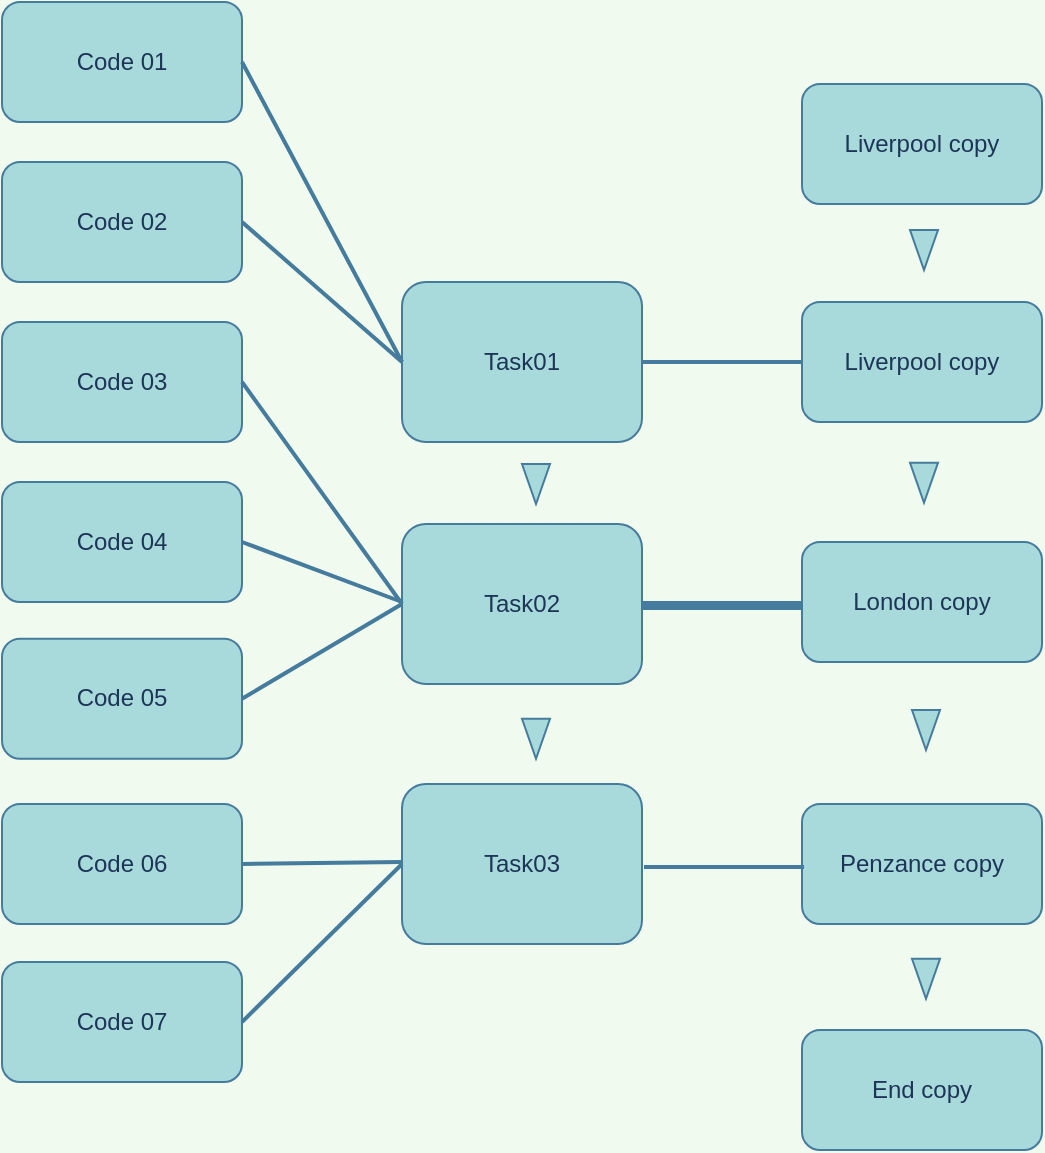 <mxfile version="15.5.9" type="github">
  <diagram id="cXGQUIpQxS_fL44lwIFH" name="Page-1">
    <mxGraphModel dx="1422" dy="804" grid="1" gridSize="10" guides="1" tooltips="1" connect="1" arrows="1" fold="1" page="1" pageScale="1" pageWidth="850" pageHeight="1100" background="#F1FAEE" math="0" shadow="0">
      <root>
        <mxCell id="0" />
        <mxCell id="1" parent="0" />
        <mxCell id="nOvAloDPaUvF_4_PYu3U-1" value="Liverpool copy" style="whiteSpace=wrap;html=1;fillColor=#A8DADC;strokeColor=#457B9D;fontColor=#1D3557;rounded=1;" parent="1" vertex="1">
          <mxGeometry x="480" y="190" width="120" height="60" as="geometry" />
        </mxCell>
        <mxCell id="nOvAloDPaUvF_4_PYu3U-2" value="London copy" style="whiteSpace=wrap;html=1;fillColor=#A8DADC;strokeColor=#457B9D;fontColor=#1D3557;rounded=1;" parent="1" vertex="1">
          <mxGeometry x="480" y="310" width="120" height="60" as="geometry" />
        </mxCell>
        <mxCell id="nOvAloDPaUvF_4_PYu3U-3" value="Penzance copy" style="whiteSpace=wrap;html=1;fillColor=#A8DADC;strokeColor=#457B9D;fontColor=#1D3557;rounded=1;" parent="1" vertex="1">
          <mxGeometry x="480" y="441" width="120" height="60" as="geometry" />
        </mxCell>
        <mxCell id="nOvAloDPaUvF_4_PYu3U-4" value="End copy" style="whiteSpace=wrap;html=1;fillColor=#A8DADC;strokeColor=#457B9D;fontColor=#1D3557;rounded=1;" parent="1" vertex="1">
          <mxGeometry x="480" y="554" width="120" height="60" as="geometry" />
        </mxCell>
        <mxCell id="U59eWr0mbI55YN9a3PPd-4" value="Task03" style="whiteSpace=wrap;html=1;fillColor=#A8DADC;strokeColor=#457B9D;fontColor=#1D3557;rounded=1;" parent="1" vertex="1">
          <mxGeometry x="280" y="431" width="120" height="80" as="geometry" />
        </mxCell>
        <mxCell id="nOvAloDPaUvF_4_PYu3U-6" value="Task01" style="whiteSpace=wrap;html=1;fillColor=#A8DADC;strokeColor=#457B9D;fontColor=#1D3557;rounded=1;" parent="1" vertex="1">
          <mxGeometry x="280" y="180" width="120" height="80" as="geometry" />
        </mxCell>
        <mxCell id="nOvAloDPaUvF_4_PYu3U-9" value="" style="html=1;shadow=0;dashed=0;align=center;verticalAlign=middle;shape=mxgraph.arrows2.arrow;dy=0.6;dx=40;direction=south;notch=0;fillColor=#A8DADC;strokeColor=#457B9D;fontColor=#1D3557;rounded=1;" parent="1" vertex="1">
          <mxGeometry x="340" y="271" width="14" height="20" as="geometry" />
        </mxCell>
        <mxCell id="nOvAloDPaUvF_4_PYu3U-5" value="Task02" style="whiteSpace=wrap;html=1;fillColor=#A8DADC;strokeColor=#457B9D;fontColor=#1D3557;rounded=1;" parent="1" vertex="1">
          <mxGeometry x="280" y="301" width="120" height="80" as="geometry" />
        </mxCell>
        <mxCell id="5xCC1GNIO-IaGWrvfCco-11" value="" style="endArrow=none;html=1;entryX=0;entryY=0.5;entryDx=0;entryDy=0;strokeWidth=2;fillColor=#A8DADC;strokeColor=#457B9D;fontColor=#1D3557;curved=1;labelBackgroundColor=#F1FAEE;" edge="1" parent="1" target="nOvAloDPaUvF_4_PYu3U-1">
          <mxGeometry width="50" height="50" relative="1" as="geometry">
            <mxPoint x="400" y="220" as="sourcePoint" />
            <mxPoint x="450" y="177" as="targetPoint" />
          </mxGeometry>
        </mxCell>
        <mxCell id="5xCC1GNIO-IaGWrvfCco-12" value="" style="endArrow=none;html=1;entryX=0;entryY=0.5;entryDx=0;entryDy=0;strokeWidth=4;fillColor=#A8DADC;strokeColor=#457B9D;fontColor=#1D3557;curved=1;labelBackgroundColor=#F1FAEE;" edge="1" parent="1">
          <mxGeometry width="50" height="50" relative="1" as="geometry">
            <mxPoint x="400" y="342" as="sourcePoint" />
            <mxPoint x="480" y="342" as="targetPoint" />
          </mxGeometry>
        </mxCell>
        <mxCell id="5xCC1GNIO-IaGWrvfCco-13" value="" style="endArrow=none;html=1;entryX=0;entryY=0.5;entryDx=0;entryDy=0;strokeWidth=2;fillColor=#A8DADC;strokeColor=#457B9D;fontColor=#1D3557;curved=1;labelBackgroundColor=#F1FAEE;" edge="1" parent="1">
          <mxGeometry width="50" height="50" relative="1" as="geometry">
            <mxPoint x="400" y="340.5" as="sourcePoint" />
            <mxPoint x="480" y="340.5" as="targetPoint" />
          </mxGeometry>
        </mxCell>
        <mxCell id="5xCC1GNIO-IaGWrvfCco-14" value="" style="endArrow=none;html=1;entryX=0;entryY=0.5;entryDx=0;entryDy=0;strokeWidth=2;fillColor=#A8DADC;strokeColor=#457B9D;fontColor=#1D3557;curved=1;labelBackgroundColor=#F1FAEE;" edge="1" parent="1">
          <mxGeometry width="50" height="50" relative="1" as="geometry">
            <mxPoint x="401" y="472.5" as="sourcePoint" />
            <mxPoint x="481" y="472.5" as="targetPoint" />
          </mxGeometry>
        </mxCell>
        <mxCell id="5xCC1GNIO-IaGWrvfCco-16" value="" style="html=1;shadow=0;dashed=0;align=center;verticalAlign=middle;shape=mxgraph.arrows2.arrow;dy=0.6;dx=40;direction=south;notch=0;fillColor=#A8DADC;strokeColor=#457B9D;fontColor=#1D3557;rounded=1;" vertex="1" parent="1">
          <mxGeometry x="340" y="398.37" width="14" height="20" as="geometry" />
        </mxCell>
        <mxCell id="5xCC1GNIO-IaGWrvfCco-17" value="" style="html=1;shadow=0;dashed=0;align=center;verticalAlign=middle;shape=mxgraph.arrows2.arrow;dy=0.6;dx=40;direction=south;notch=0;fillColor=#A8DADC;strokeColor=#457B9D;fontColor=#1D3557;rounded=1;" vertex="1" parent="1">
          <mxGeometry x="534" y="154" width="14" height="20" as="geometry" />
        </mxCell>
        <mxCell id="5xCC1GNIO-IaGWrvfCco-18" value="" style="html=1;shadow=0;dashed=0;align=center;verticalAlign=middle;shape=mxgraph.arrows2.arrow;dy=0.6;dx=40;direction=south;notch=0;fillColor=#A8DADC;strokeColor=#457B9D;fontColor=#1D3557;rounded=1;" vertex="1" parent="1">
          <mxGeometry x="534" y="270.37" width="14" height="20" as="geometry" />
        </mxCell>
        <mxCell id="5xCC1GNIO-IaGWrvfCco-19" value="" style="html=1;shadow=0;dashed=0;align=center;verticalAlign=middle;shape=mxgraph.arrows2.arrow;dy=0.6;dx=40;direction=south;notch=0;fillColor=#A8DADC;strokeColor=#457B9D;fontColor=#1D3557;rounded=1;" vertex="1" parent="1">
          <mxGeometry x="535" y="394" width="14" height="20" as="geometry" />
        </mxCell>
        <mxCell id="5xCC1GNIO-IaGWrvfCco-20" value="" style="html=1;shadow=0;dashed=0;align=center;verticalAlign=middle;shape=mxgraph.arrows2.arrow;dy=0.6;dx=40;direction=south;notch=0;fillColor=#A8DADC;strokeColor=#457B9D;fontColor=#1D3557;rounded=1;" vertex="1" parent="1">
          <mxGeometry x="535" y="518.37" width="14" height="20" as="geometry" />
        </mxCell>
        <mxCell id="5xCC1GNIO-IaGWrvfCco-22" value="Code 01" style="whiteSpace=wrap;html=1;fillColor=#A8DADC;strokeColor=#457B9D;fontColor=#1D3557;rounded=1;" vertex="1" parent="1">
          <mxGeometry x="80" y="40" width="120" height="60" as="geometry" />
        </mxCell>
        <mxCell id="5xCC1GNIO-IaGWrvfCco-25" value="Code 03" style="whiteSpace=wrap;html=1;fillColor=#A8DADC;strokeColor=#457B9D;fontColor=#1D3557;rounded=1;" vertex="1" parent="1">
          <mxGeometry x="80" y="200" width="120" height="60" as="geometry" />
        </mxCell>
        <mxCell id="5xCC1GNIO-IaGWrvfCco-26" value="Code 04" style="whiteSpace=wrap;html=1;fillColor=#A8DADC;strokeColor=#457B9D;fontColor=#1D3557;rounded=1;" vertex="1" parent="1">
          <mxGeometry x="80" y="280" width="120" height="60" as="geometry" />
        </mxCell>
        <mxCell id="5xCC1GNIO-IaGWrvfCco-27" value="Code 05" style="whiteSpace=wrap;html=1;fillColor=#A8DADC;strokeColor=#457B9D;fontColor=#1D3557;rounded=1;" vertex="1" parent="1">
          <mxGeometry x="80" y="358.37" width="120" height="60" as="geometry" />
        </mxCell>
        <mxCell id="5xCC1GNIO-IaGWrvfCco-28" value="Code 06" style="whiteSpace=wrap;html=1;fillColor=#A8DADC;strokeColor=#457B9D;fontColor=#1D3557;rounded=1;" vertex="1" parent="1">
          <mxGeometry x="80" y="441" width="120" height="60" as="geometry" />
        </mxCell>
        <mxCell id="5xCC1GNIO-IaGWrvfCco-29" value="Code 07" style="whiteSpace=wrap;html=1;fillColor=#A8DADC;strokeColor=#457B9D;fontColor=#1D3557;rounded=1;" vertex="1" parent="1">
          <mxGeometry x="80" y="520" width="120" height="60" as="geometry" />
        </mxCell>
        <mxCell id="5xCC1GNIO-IaGWrvfCco-30" value="" style="endArrow=none;html=1;strokeColor=#457B9D;strokeWidth=2;entryX=1;entryY=0.5;entryDx=0;entryDy=0;exitX=0;exitY=0.5;exitDx=0;exitDy=0;fontColor=#1D3557;curved=1;labelBackgroundColor=#F1FAEE;" edge="1" parent="1" source="nOvAloDPaUvF_4_PYu3U-6" target="5xCC1GNIO-IaGWrvfCco-22">
          <mxGeometry width="50" height="50" relative="1" as="geometry">
            <mxPoint x="400" y="270" as="sourcePoint" />
            <mxPoint x="450" y="220" as="targetPoint" />
          </mxGeometry>
        </mxCell>
        <mxCell id="5xCC1GNIO-IaGWrvfCco-31" value="" style="endArrow=none;html=1;strokeColor=#457B9D;strokeWidth=2;entryX=1;entryY=0.5;entryDx=0;entryDy=0;exitX=0;exitY=0.5;exitDx=0;exitDy=0;fontColor=#1D3557;curved=1;labelBackgroundColor=#F1FAEE;" edge="1" parent="1" source="nOvAloDPaUvF_4_PYu3U-6">
          <mxGeometry width="50" height="50" relative="1" as="geometry">
            <mxPoint x="287" y="224" as="sourcePoint" />
            <mxPoint x="200" y="150" as="targetPoint" />
          </mxGeometry>
        </mxCell>
        <mxCell id="5xCC1GNIO-IaGWrvfCco-33" value="Liverpool copy" style="whiteSpace=wrap;html=1;fillColor=#A8DADC;strokeColor=#457B9D;fontColor=#1D3557;rounded=1;" vertex="1" parent="1">
          <mxGeometry x="480" y="81" width="120" height="60" as="geometry" />
        </mxCell>
        <mxCell id="5xCC1GNIO-IaGWrvfCco-35" value="" style="endArrow=none;html=1;strokeColor=#457B9D;strokeWidth=2;entryX=1;entryY=0.5;entryDx=0;entryDy=0;exitX=0;exitY=0.5;exitDx=0;exitDy=0;fontColor=#1D3557;curved=1;labelBackgroundColor=#F1FAEE;" edge="1" parent="1" source="nOvAloDPaUvF_4_PYu3U-5" target="5xCC1GNIO-IaGWrvfCco-25">
          <mxGeometry width="50" height="50" relative="1" as="geometry">
            <mxPoint x="290" y="230" as="sourcePoint" />
            <mxPoint x="210" y="160" as="targetPoint" />
          </mxGeometry>
        </mxCell>
        <mxCell id="5xCC1GNIO-IaGWrvfCco-36" value="" style="endArrow=none;html=1;strokeColor=#457B9D;strokeWidth=2;entryX=1;entryY=0.5;entryDx=0;entryDy=0;fontColor=#1D3557;curved=1;labelBackgroundColor=#F1FAEE;" edge="1" parent="1" target="5xCC1GNIO-IaGWrvfCco-26">
          <mxGeometry width="50" height="50" relative="1" as="geometry">
            <mxPoint x="280" y="340" as="sourcePoint" />
            <mxPoint x="210" y="240" as="targetPoint" />
          </mxGeometry>
        </mxCell>
        <mxCell id="5xCC1GNIO-IaGWrvfCco-37" value="" style="endArrow=none;html=1;strokeColor=#457B9D;strokeWidth=2;entryX=1;entryY=0.5;entryDx=0;entryDy=0;fontColor=#1D3557;curved=1;labelBackgroundColor=#F1FAEE;exitX=0;exitY=0.5;exitDx=0;exitDy=0;" edge="1" parent="1" source="U59eWr0mbI55YN9a3PPd-4" target="5xCC1GNIO-IaGWrvfCco-29">
          <mxGeometry width="50" height="50" relative="1" as="geometry">
            <mxPoint x="290" y="350" as="sourcePoint" />
            <mxPoint x="210" y="335" as="targetPoint" />
          </mxGeometry>
        </mxCell>
        <mxCell id="5xCC1GNIO-IaGWrvfCco-38" value="" style="endArrow=none;html=1;strokeColor=#457B9D;strokeWidth=2;entryX=1;entryY=0.5;entryDx=0;entryDy=0;fontColor=#1D3557;curved=1;labelBackgroundColor=#F1FAEE;" edge="1" parent="1" target="5xCC1GNIO-IaGWrvfCco-27">
          <mxGeometry width="50" height="50" relative="1" as="geometry">
            <mxPoint x="280" y="341" as="sourcePoint" />
            <mxPoint x="210" y="560" as="targetPoint" />
          </mxGeometry>
        </mxCell>
        <mxCell id="5xCC1GNIO-IaGWrvfCco-39" value="" style="endArrow=none;html=1;strokeColor=#457B9D;strokeWidth=2;entryX=1;entryY=0.5;entryDx=0;entryDy=0;fontColor=#1D3557;curved=1;labelBackgroundColor=#F1FAEE;" edge="1" parent="1" target="5xCC1GNIO-IaGWrvfCco-28">
          <mxGeometry width="50" height="50" relative="1" as="geometry">
            <mxPoint x="280" y="470" as="sourcePoint" />
            <mxPoint x="210" y="398.37" as="targetPoint" />
          </mxGeometry>
        </mxCell>
        <mxCell id="5xCC1GNIO-IaGWrvfCco-40" value="Code 02" style="whiteSpace=wrap;html=1;fillColor=#A8DADC;strokeColor=#457B9D;fontColor=#1D3557;rounded=1;" vertex="1" parent="1">
          <mxGeometry x="80" y="120" width="120" height="60" as="geometry" />
        </mxCell>
      </root>
    </mxGraphModel>
  </diagram>
</mxfile>
